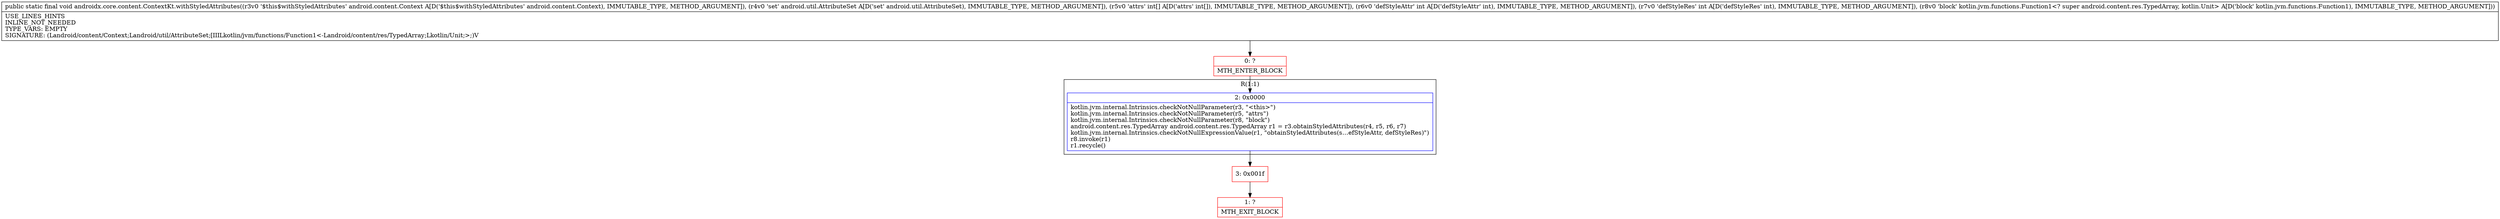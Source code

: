 digraph "CFG forandroidx.core.content.ContextKt.withStyledAttributes(Landroid\/content\/Context;Landroid\/util\/AttributeSet;[IIILkotlin\/jvm\/functions\/Function1;)V" {
subgraph cluster_Region_509415136 {
label = "R(1:1)";
node [shape=record,color=blue];
Node_2 [shape=record,label="{2\:\ 0x0000|kotlin.jvm.internal.Intrinsics.checkNotNullParameter(r3, \"\<this\>\")\lkotlin.jvm.internal.Intrinsics.checkNotNullParameter(r5, \"attrs\")\lkotlin.jvm.internal.Intrinsics.checkNotNullParameter(r8, \"block\")\landroid.content.res.TypedArray android.content.res.TypedArray r1 = r3.obtainStyledAttributes(r4, r5, r6, r7)\lkotlin.jvm.internal.Intrinsics.checkNotNullExpressionValue(r1, \"obtainStyledAttributes(s…efStyleAttr, defStyleRes)\")\lr8.invoke(r1)\lr1.recycle()\l}"];
}
Node_0 [shape=record,color=red,label="{0\:\ ?|MTH_ENTER_BLOCK\l}"];
Node_3 [shape=record,color=red,label="{3\:\ 0x001f}"];
Node_1 [shape=record,color=red,label="{1\:\ ?|MTH_EXIT_BLOCK\l}"];
MethodNode[shape=record,label="{public static final void androidx.core.content.ContextKt.withStyledAttributes((r3v0 '$this$withStyledAttributes' android.content.Context A[D('$this$withStyledAttributes' android.content.Context), IMMUTABLE_TYPE, METHOD_ARGUMENT]), (r4v0 'set' android.util.AttributeSet A[D('set' android.util.AttributeSet), IMMUTABLE_TYPE, METHOD_ARGUMENT]), (r5v0 'attrs' int[] A[D('attrs' int[]), IMMUTABLE_TYPE, METHOD_ARGUMENT]), (r6v0 'defStyleAttr' int A[D('defStyleAttr' int), IMMUTABLE_TYPE, METHOD_ARGUMENT]), (r7v0 'defStyleRes' int A[D('defStyleRes' int), IMMUTABLE_TYPE, METHOD_ARGUMENT]), (r8v0 'block' kotlin.jvm.functions.Function1\<? super android.content.res.TypedArray, kotlin.Unit\> A[D('block' kotlin.jvm.functions.Function1), IMMUTABLE_TYPE, METHOD_ARGUMENT]))  | USE_LINES_HINTS\lINLINE_NOT_NEEDED\lTYPE_VARS: EMPTY\lSIGNATURE: (Landroid\/content\/Context;Landroid\/util\/AttributeSet;[IIILkotlin\/jvm\/functions\/Function1\<\-Landroid\/content\/res\/TypedArray;Lkotlin\/Unit;\>;)V\l}"];
MethodNode -> Node_0;Node_2 -> Node_3;
Node_0 -> Node_2;
Node_3 -> Node_1;
}

